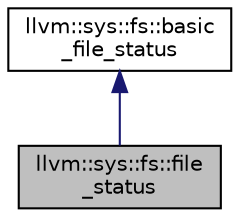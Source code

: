 digraph "llvm::sys::fs::file_status"
{
 // LATEX_PDF_SIZE
  bgcolor="transparent";
  edge [fontname="Helvetica",fontsize="10",labelfontname="Helvetica",labelfontsize="10"];
  node [fontname="Helvetica",fontsize="10",shape="box"];
  Node1 [label="llvm::sys::fs::file\l_status",height=0.2,width=0.4,color="black", fillcolor="grey75", style="filled", fontcolor="black",tooltip="Represents the result of a call to sys::fs::status()."];
  Node2 -> Node1 [dir="back",color="midnightblue",fontsize="10",style="solid",fontname="Helvetica"];
  Node2 [label="llvm::sys::fs::basic\l_file_status",height=0.2,width=0.4,color="black",URL="$classllvm_1_1sys_1_1fs_1_1basic__file__status.html",tooltip="Represents the result of a call to directory_iterator::status()."];
}
